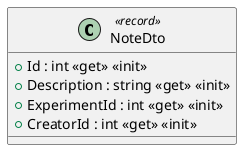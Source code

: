 @startuml
class NoteDto <<record>> {
    + Id : int <<get>> <<init>>
    + Description : string <<get>> <<init>>
    + ExperimentId : int <<get>> <<init>>
    + CreatorId : int <<get>> <<init>>
}
@enduml
